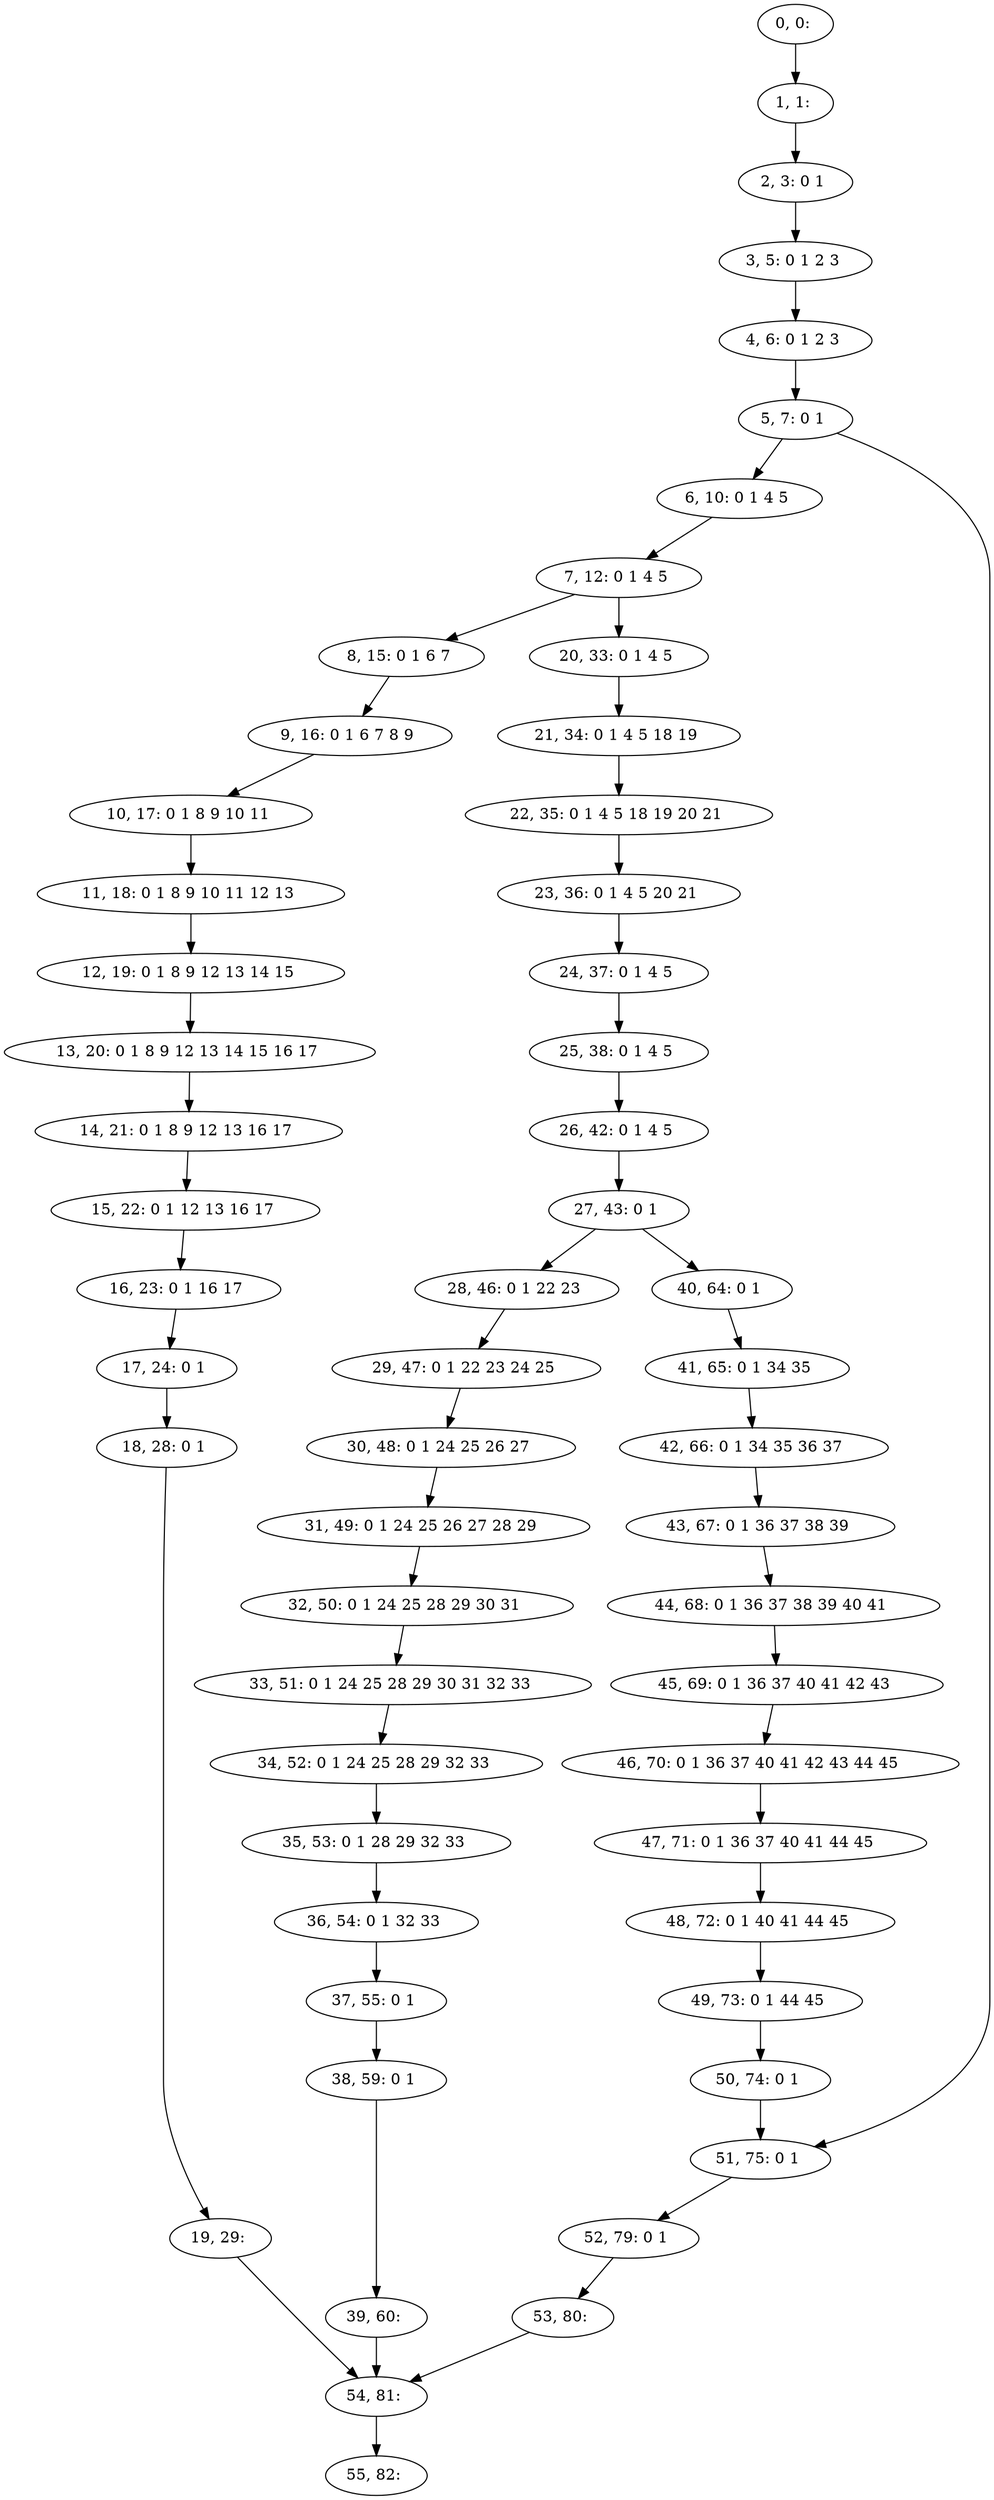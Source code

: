 digraph G {
0[label="0, 0: "];
1[label="1, 1: "];
2[label="2, 3: 0 1 "];
3[label="3, 5: 0 1 2 3 "];
4[label="4, 6: 0 1 2 3 "];
5[label="5, 7: 0 1 "];
6[label="6, 10: 0 1 4 5 "];
7[label="7, 12: 0 1 4 5 "];
8[label="8, 15: 0 1 6 7 "];
9[label="9, 16: 0 1 6 7 8 9 "];
10[label="10, 17: 0 1 8 9 10 11 "];
11[label="11, 18: 0 1 8 9 10 11 12 13 "];
12[label="12, 19: 0 1 8 9 12 13 14 15 "];
13[label="13, 20: 0 1 8 9 12 13 14 15 16 17 "];
14[label="14, 21: 0 1 8 9 12 13 16 17 "];
15[label="15, 22: 0 1 12 13 16 17 "];
16[label="16, 23: 0 1 16 17 "];
17[label="17, 24: 0 1 "];
18[label="18, 28: 0 1 "];
19[label="19, 29: "];
20[label="20, 33: 0 1 4 5 "];
21[label="21, 34: 0 1 4 5 18 19 "];
22[label="22, 35: 0 1 4 5 18 19 20 21 "];
23[label="23, 36: 0 1 4 5 20 21 "];
24[label="24, 37: 0 1 4 5 "];
25[label="25, 38: 0 1 4 5 "];
26[label="26, 42: 0 1 4 5 "];
27[label="27, 43: 0 1 "];
28[label="28, 46: 0 1 22 23 "];
29[label="29, 47: 0 1 22 23 24 25 "];
30[label="30, 48: 0 1 24 25 26 27 "];
31[label="31, 49: 0 1 24 25 26 27 28 29 "];
32[label="32, 50: 0 1 24 25 28 29 30 31 "];
33[label="33, 51: 0 1 24 25 28 29 30 31 32 33 "];
34[label="34, 52: 0 1 24 25 28 29 32 33 "];
35[label="35, 53: 0 1 28 29 32 33 "];
36[label="36, 54: 0 1 32 33 "];
37[label="37, 55: 0 1 "];
38[label="38, 59: 0 1 "];
39[label="39, 60: "];
40[label="40, 64: 0 1 "];
41[label="41, 65: 0 1 34 35 "];
42[label="42, 66: 0 1 34 35 36 37 "];
43[label="43, 67: 0 1 36 37 38 39 "];
44[label="44, 68: 0 1 36 37 38 39 40 41 "];
45[label="45, 69: 0 1 36 37 40 41 42 43 "];
46[label="46, 70: 0 1 36 37 40 41 42 43 44 45 "];
47[label="47, 71: 0 1 36 37 40 41 44 45 "];
48[label="48, 72: 0 1 40 41 44 45 "];
49[label="49, 73: 0 1 44 45 "];
50[label="50, 74: 0 1 "];
51[label="51, 75: 0 1 "];
52[label="52, 79: 0 1 "];
53[label="53, 80: "];
54[label="54, 81: "];
55[label="55, 82: "];
0->1 ;
1->2 ;
2->3 ;
3->4 ;
4->5 ;
5->6 ;
5->51 ;
6->7 ;
7->8 ;
7->20 ;
8->9 ;
9->10 ;
10->11 ;
11->12 ;
12->13 ;
13->14 ;
14->15 ;
15->16 ;
16->17 ;
17->18 ;
18->19 ;
19->54 ;
20->21 ;
21->22 ;
22->23 ;
23->24 ;
24->25 ;
25->26 ;
26->27 ;
27->28 ;
27->40 ;
28->29 ;
29->30 ;
30->31 ;
31->32 ;
32->33 ;
33->34 ;
34->35 ;
35->36 ;
36->37 ;
37->38 ;
38->39 ;
39->54 ;
40->41 ;
41->42 ;
42->43 ;
43->44 ;
44->45 ;
45->46 ;
46->47 ;
47->48 ;
48->49 ;
49->50 ;
50->51 ;
51->52 ;
52->53 ;
53->54 ;
54->55 ;
}
